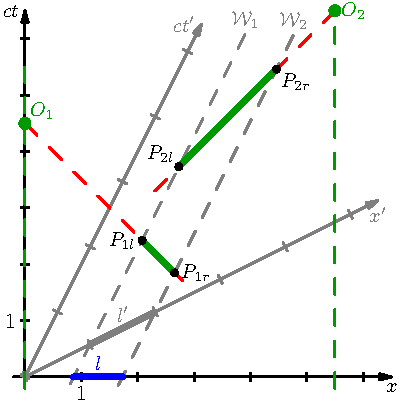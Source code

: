 // +++++++++++++++++++++++++++++++++++++++++++++++++++++++++
//  File:    minkRodMoving.asy
//  Author:  Thomas Mueller, University of Stuttgart, VISUS
//
// +++++++++++++++++++++++++++++++++++++++++++++++++++++++++

import graph;
import geometry;
defaultpen(fontsize(10pt)+linewidth(1));

size(2.8inch);

// ++++++++++++++++++++++++++++++++++++++++++++++++++++++++

real beta = 0.5;
real gam  = 1.0/sqrt(1-beta*beta);
real psi  = atan(beta);
real h = 1.0;
int  NSticks = 6;
real ts = 0.08;

real cs = 6.5;
real lw = 1;
real lwS = 1;
real lwB = 3.0;

pair O1 = (0.0,4.5);
pair O2 = (5.5,6.5);

pen op = rgb(0,0.6,0.0);

// ++++++++++++++++++++++++++++++++++++++++++++++++++++++++

// from S to S'
pair LT( pair q ) {
    real x  = q.x;
    real ct = q.y;
    return gam*(x-beta*ct,ct-beta*x);
}

// from S' to S
pair invLT( pair q ) {
    real xs = q.x;
    real cts = q.y;
    return gam*(xs+beta*cts,cts+beta*xs);
}

pair intersec( real xs, pair o, real pm ) {
    real x = gam*(1-pm*beta)*xs + beta*(o.y+pm*o.x)/(1+pm*beta);
    real ct = (o.y+pm*o.x)/(1+pm*beta) - pm*gam*(1.0 - pm*beta)*xs;
    return (x,ct);
}

// ++++++++++++++++++++++++++++++++++++++++++++++++++++++++

draw(line((-0.2,0),false,(cs,0),false),linewidth(lw),Arrow(2mm));
draw(line((0,-0.2),false,(0,cs),false),linewidth(lw),Arrow(2mm));
label("$x$",(cs,0),align=S);
label("$ct$",(0,cs),align=W);

for(int i=0; i<=6; ++i) {
  draw(line((i,-ts),false,(i,ts),false));
}
for(int i=0; i<=6; ++i) {
  draw(line((-ts,i),false,(ts,i),false));
}

label("\small $1$",align=S,(1,-0.05));
label("\small $1$",align=W,(-0.05,1));

// -------------------------------
//  System S'
// -------------------------------
draw((0,0)--(cs+0.5)*(cos(psi),sin(psi)),linewidth(lwS)+gray,Arrow(2mm));
draw((0,0)--(cs+0.5)*(sin(psi),cos(psi)),linewidth(lwS)+gray,Arrow(2mm));
label("$x'$",(cs+0.5)*(cos(psi),sin(psi)),align=S,gray);
label("$ct'$",(cs+0.5)*(sin(psi),cos(psi)),align=W,gray);

for(int i=0; i<NSticks; ++i) {
    real ct = gam*beta*i;
    real x  = gam*i;
    pair p1 = (x,ct) - ts*(-sin(psi),cos(psi));
    pair p2 = (x,ct) + ts*(-sin(psi),cos(psi));
    draw(p1--p2,linewidth(lwS)+gray);
    pair p3 = (ct,x) - ts*(cos(psi),-sin(psi));
    pair p4 = (ct,x) + ts*(cos(psi),-sin(psi));
    draw(p3--p4,linewidth(lwS)+gray);
    //dot((x,ct),3bp+black);
}
//label("$\tiny 1$",align=S,(gam,gam*beta),blue);
//label("$\tiny 1$",align=W,(gam*beta,gam),blue);

pair w1p = (gam,gam*beta);
pair w2p = (2*gam,2*gam*beta);
pair dw  = (beta,1);

// worldlines of the left and right endings of the rod
draw((w1p-0.7*dw)--(w1p+5.5*dw),1bp+gray+dashed);
draw((w2p-1.3*dw)--(w2p+4.9*dw),1bp+gray+dashed);
draw(w1p--w2p,linewidth(lwB)+gray);
label("$l'$",align=N,(w1p+w2p)/2,gray);
label("$\mathcal{W}_1$",align=N,(w1p+5.5*dw),gray);
label("$\mathcal{W}_2$",align=N,(w2p+4.9*dw),gray);

// -------------------------------
//  backward light cone of O1
// -------------------------------
draw(O1--(O1+2.8*(1,-1)),red+dashed);

// backward light cone of O2
draw(O2--(O2+3.2*(-1,-1)),red+dashed);

// -------------------------------
//  Observer 1
// -------------------------------
draw((O1.x,-0.2)--(O1.x,5.5),op+dashed);
dot(O1,6bp+op);
label("$O_1$",O1,align=NE,op);

// -------------------------------
//  Observer 2
// -------------------------------
draw((O2.x,-0.2)--(O2.x,6.2),op+dashed);
dot(O2,6bp+op);
label("$O_2$",O2,align=E,op);

// -------------------------------
//  apparent rod as seen by O1
// -------------------------------
pair w1s1 = intersec(1,O1,1);
pair w2s1 = intersec(2,O1,1);
draw(w1s1--w2s1,3bp+op);
dot(w1s1,4bp+black);
dot(w2s1,4bp+black);
label("$P_{1l}$",w1s1,align=W);
label("$P_{1r}$",w2s1,align=E);

// -------------------------------
//  apparent rod as seen by O2
// -------------------------------
pair w1s2 = intersec(1,O2,-1);
pair w2s2 = intersec(2,O2,-1);
draw(w1s2--w2s2,3bp+op);
dot(w1s2,4bp+black);
dot(w2s2,4bp+black);
label("$P_{2l}$",w1s2,align=NW);
label("$P_{2r}$",w2s2,align=SE);

pair w1l = (1/gam,0);
pair w1r = (2/gam,0);
draw(w1l--w1r,3bp+blue);
label("$l$",(w1l+w1r)/2,align=N,blue);


